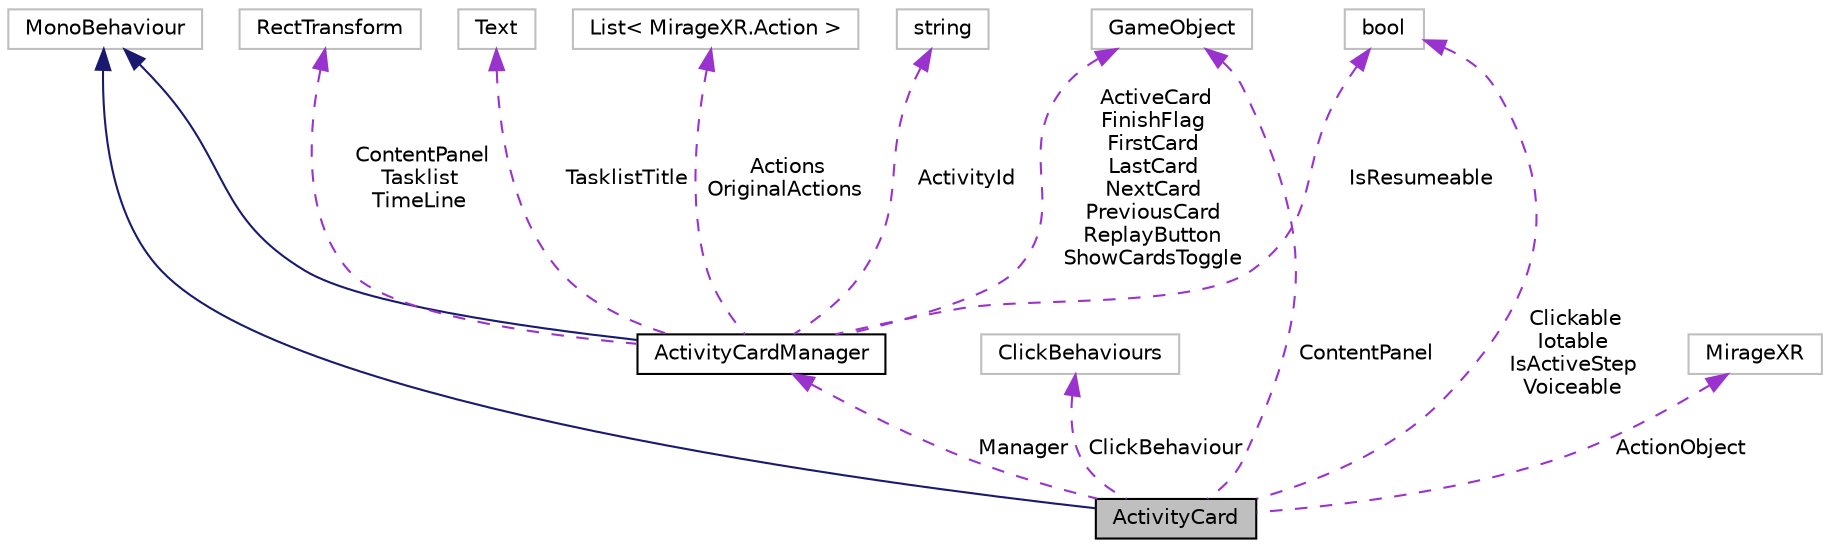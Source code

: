digraph "ActivityCard"
{
 // INTERACTIVE_SVG=YES
 // LATEX_PDF_SIZE
  edge [fontname="Helvetica",fontsize="10",labelfontname="Helvetica",labelfontsize="10"];
  node [fontname="Helvetica",fontsize="10",shape=record];
  Node1 [label="ActivityCard",height=0.2,width=0.4,color="black", fillcolor="grey75", style="filled", fontcolor="black",tooltip=" "];
  Node2 -> Node1 [dir="back",color="midnightblue",fontsize="10",style="solid",fontname="Helvetica"];
  Node2 [label="MonoBehaviour",height=0.2,width=0.4,color="grey75", fillcolor="white", style="filled",tooltip=" "];
  Node3 -> Node1 [dir="back",color="darkorchid3",fontsize="10",style="dashed",label=" ContentPanel" ,fontname="Helvetica"];
  Node3 [label="GameObject",height=0.2,width=0.4,color="grey75", fillcolor="white", style="filled",tooltip=" "];
  Node4 -> Node1 [dir="back",color="darkorchid3",fontsize="10",style="dashed",label=" ClickBehaviour" ,fontname="Helvetica"];
  Node4 [label="ClickBehaviours",height=0.2,width=0.4,color="grey75", fillcolor="white", style="filled",tooltip=" "];
  Node5 -> Node1 [dir="back",color="darkorchid3",fontsize="10",style="dashed",label=" Manager" ,fontname="Helvetica"];
  Node5 [label="ActivityCardManager",height=0.2,width=0.4,color="black", fillcolor="white", style="filled",URL="$class_mirage_x_r_1_1_activity_card_manager.html",tooltip=" "];
  Node2 -> Node5 [dir="back",color="midnightblue",fontsize="10",style="solid",fontname="Helvetica"];
  Node6 -> Node5 [dir="back",color="darkorchid3",fontsize="10",style="dashed",label=" Actions\nOriginalActions" ,fontname="Helvetica"];
  Node6 [label="List\< MirageXR.Action \>",height=0.2,width=0.4,color="grey75", fillcolor="white", style="filled",tooltip=" "];
  Node7 -> Node5 [dir="back",color="darkorchid3",fontsize="10",style="dashed",label=" ActivityId" ,fontname="Helvetica"];
  Node7 [label="string",height=0.2,width=0.4,color="grey75", fillcolor="white", style="filled",tooltip=" "];
  Node8 -> Node5 [dir="back",color="darkorchid3",fontsize="10",style="dashed",label=" ContentPanel\nTasklist\nTimeLine" ,fontname="Helvetica"];
  Node8 [label="RectTransform",height=0.2,width=0.4,color="grey75", fillcolor="white", style="filled",tooltip=" "];
  Node3 -> Node5 [dir="back",color="darkorchid3",fontsize="10",style="dashed",label=" ActiveCard\nFinishFlag\nFirstCard\nLastCard\nNextCard\nPreviousCard\nReplayButton\nShowCardsToggle" ,fontname="Helvetica"];
  Node9 -> Node5 [dir="back",color="darkorchid3",fontsize="10",style="dashed",label=" TasklistTitle" ,fontname="Helvetica"];
  Node9 [label="Text",height=0.2,width=0.4,color="grey75", fillcolor="white", style="filled",tooltip=" "];
  Node10 -> Node5 [dir="back",color="darkorchid3",fontsize="10",style="dashed",label=" IsResumeable" ,fontname="Helvetica"];
  Node10 [label="bool",height=0.2,width=0.4,color="grey75", fillcolor="white", style="filled",tooltip=" "];
  Node10 -> Node1 [dir="back",color="darkorchid3",fontsize="10",style="dashed",label=" Clickable\nIotable\nIsActiveStep\nVoiceable" ,fontname="Helvetica"];
  Node11 -> Node1 [dir="back",color="darkorchid3",fontsize="10",style="dashed",label=" ActionObject" ,fontname="Helvetica"];
  Node11 [label="MirageXR",height=0.2,width=0.4,color="grey75", fillcolor="white", style="filled",tooltip=" "];
}
